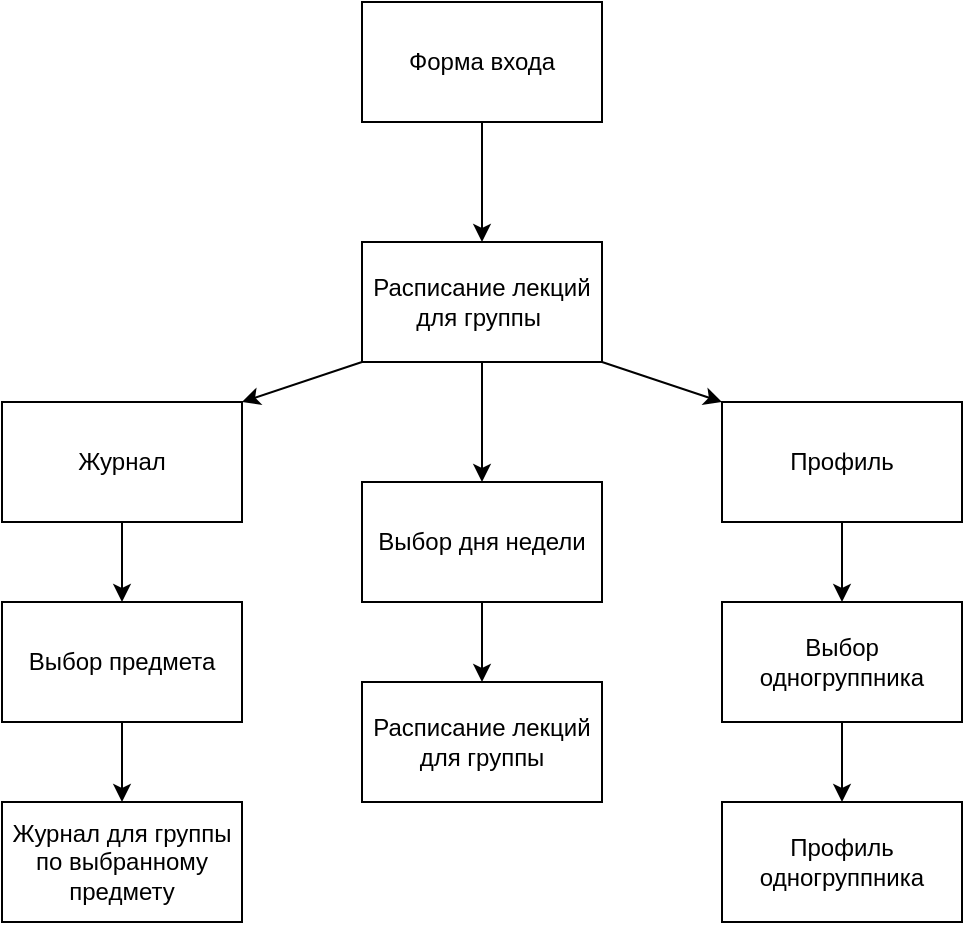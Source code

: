 <mxfile version="13.1.3" type="device"><diagram id="CZcWvozYpyhZPxhgBZW-" name="Page-1"><mxGraphModel dx="981" dy="500" grid="1" gridSize="10" guides="1" tooltips="1" connect="1" arrows="1" fold="1" page="1" pageScale="1" pageWidth="827" pageHeight="1169" math="0" shadow="0"><root><mxCell id="0"/><mxCell id="1" parent="0"/><mxCell id="HMx0D7oQe2HM9zs94Yvi-6" value="" style="edgeStyle=orthogonalEdgeStyle;rounded=0;orthogonalLoop=1;jettySize=auto;html=1;" edge="1" parent="1" source="HMx0D7oQe2HM9zs94Yvi-1" target="HMx0D7oQe2HM9zs94Yvi-2"><mxGeometry relative="1" as="geometry"/></mxCell><mxCell id="HMx0D7oQe2HM9zs94Yvi-1" value="Форма входа" style="rounded=0;whiteSpace=wrap;html=1;" vertex="1" parent="1"><mxGeometry x="380" y="40" width="120" height="60" as="geometry"/></mxCell><mxCell id="HMx0D7oQe2HM9zs94Yvi-16" value="" style="edgeStyle=orthogonalEdgeStyle;rounded=0;orthogonalLoop=1;jettySize=auto;html=1;" edge="1" parent="1" source="HMx0D7oQe2HM9zs94Yvi-2" target="HMx0D7oQe2HM9zs94Yvi-11"><mxGeometry relative="1" as="geometry"><Array as="points"><mxPoint x="440" y="230"/><mxPoint x="440" y="230"/></Array></mxGeometry></mxCell><mxCell id="HMx0D7oQe2HM9zs94Yvi-2" value="Расписание лекций для группы&amp;nbsp;" style="rounded=0;whiteSpace=wrap;html=1;" vertex="1" parent="1"><mxGeometry x="380" y="160" width="120" height="60" as="geometry"/></mxCell><mxCell id="HMx0D7oQe2HM9zs94Yvi-18" value="" style="edgeStyle=orthogonalEdgeStyle;rounded=0;orthogonalLoop=1;jettySize=auto;html=1;" edge="1" parent="1" source="HMx0D7oQe2HM9zs94Yvi-3" target="HMx0D7oQe2HM9zs94Yvi-17"><mxGeometry relative="1" as="geometry"/></mxCell><mxCell id="HMx0D7oQe2HM9zs94Yvi-3" value="Журнал" style="rounded=0;whiteSpace=wrap;html=1;" vertex="1" parent="1"><mxGeometry x="200" y="240" width="120" height="60" as="geometry"/></mxCell><mxCell id="HMx0D7oQe2HM9zs94Yvi-21" value="" style="edgeStyle=orthogonalEdgeStyle;rounded=0;orthogonalLoop=1;jettySize=auto;html=1;" edge="1" parent="1" source="HMx0D7oQe2HM9zs94Yvi-4" target="HMx0D7oQe2HM9zs94Yvi-20"><mxGeometry relative="1" as="geometry"/></mxCell><mxCell id="HMx0D7oQe2HM9zs94Yvi-4" value="Профиль" style="rounded=0;whiteSpace=wrap;html=1;" vertex="1" parent="1"><mxGeometry x="560" y="240" width="120" height="60" as="geometry"/></mxCell><mxCell id="HMx0D7oQe2HM9zs94Yvi-9" value="" style="endArrow=classic;html=1;exitX=0;exitY=1;exitDx=0;exitDy=0;entryX=1;entryY=0;entryDx=0;entryDy=0;" edge="1" parent="1" source="HMx0D7oQe2HM9zs94Yvi-2" target="HMx0D7oQe2HM9zs94Yvi-3"><mxGeometry width="50" height="50" relative="1" as="geometry"><mxPoint x="530" y="220" as="sourcePoint"/><mxPoint x="580" y="170" as="targetPoint"/></mxGeometry></mxCell><mxCell id="HMx0D7oQe2HM9zs94Yvi-10" value="" style="endArrow=classic;html=1;exitX=1;exitY=1;exitDx=0;exitDy=0;entryX=0;entryY=0;entryDx=0;entryDy=0;" edge="1" parent="1" source="HMx0D7oQe2HM9zs94Yvi-2" target="HMx0D7oQe2HM9zs94Yvi-4"><mxGeometry width="50" height="50" relative="1" as="geometry"><mxPoint x="390" y="230" as="sourcePoint"/><mxPoint x="330" y="250" as="targetPoint"/></mxGeometry></mxCell><mxCell id="HMx0D7oQe2HM9zs94Yvi-26" value="" style="edgeStyle=orthogonalEdgeStyle;rounded=0;orthogonalLoop=1;jettySize=auto;html=1;" edge="1" parent="1" source="HMx0D7oQe2HM9zs94Yvi-11" target="HMx0D7oQe2HM9zs94Yvi-25"><mxGeometry relative="1" as="geometry"/></mxCell><mxCell id="HMx0D7oQe2HM9zs94Yvi-11" value="Выбор дня недели" style="rounded=0;whiteSpace=wrap;html=1;" vertex="1" parent="1"><mxGeometry x="380" y="280" width="120" height="60" as="geometry"/></mxCell><mxCell id="HMx0D7oQe2HM9zs94Yvi-13" value="Журнал для группы по выбранному предмету" style="rounded=0;whiteSpace=wrap;html=1;" vertex="1" parent="1"><mxGeometry x="200" y="440" width="120" height="60" as="geometry"/></mxCell><mxCell id="HMx0D7oQe2HM9zs94Yvi-19" value="" style="edgeStyle=orthogonalEdgeStyle;rounded=0;orthogonalLoop=1;jettySize=auto;html=1;" edge="1" parent="1" source="HMx0D7oQe2HM9zs94Yvi-17" target="HMx0D7oQe2HM9zs94Yvi-13"><mxGeometry relative="1" as="geometry"/></mxCell><mxCell id="HMx0D7oQe2HM9zs94Yvi-17" value="Выбор предмета" style="rounded=0;whiteSpace=wrap;html=1;" vertex="1" parent="1"><mxGeometry x="200" y="340" width="120" height="60" as="geometry"/></mxCell><mxCell id="HMx0D7oQe2HM9zs94Yvi-23" value="" style="edgeStyle=orthogonalEdgeStyle;rounded=0;orthogonalLoop=1;jettySize=auto;html=1;" edge="1" parent="1" source="HMx0D7oQe2HM9zs94Yvi-20" target="HMx0D7oQe2HM9zs94Yvi-22"><mxGeometry relative="1" as="geometry"/></mxCell><mxCell id="HMx0D7oQe2HM9zs94Yvi-20" value="Выбор одногруппника" style="rounded=0;whiteSpace=wrap;html=1;" vertex="1" parent="1"><mxGeometry x="560" y="340" width="120" height="60" as="geometry"/></mxCell><mxCell id="HMx0D7oQe2HM9zs94Yvi-22" value="Профиль одногруппника" style="rounded=0;whiteSpace=wrap;html=1;" vertex="1" parent="1"><mxGeometry x="560" y="440" width="120" height="60" as="geometry"/></mxCell><mxCell id="HMx0D7oQe2HM9zs94Yvi-25" value="Расписание лекций для группы" style="rounded=0;whiteSpace=wrap;html=1;" vertex="1" parent="1"><mxGeometry x="380" y="380" width="120" height="60" as="geometry"/></mxCell></root></mxGraphModel></diagram></mxfile>
